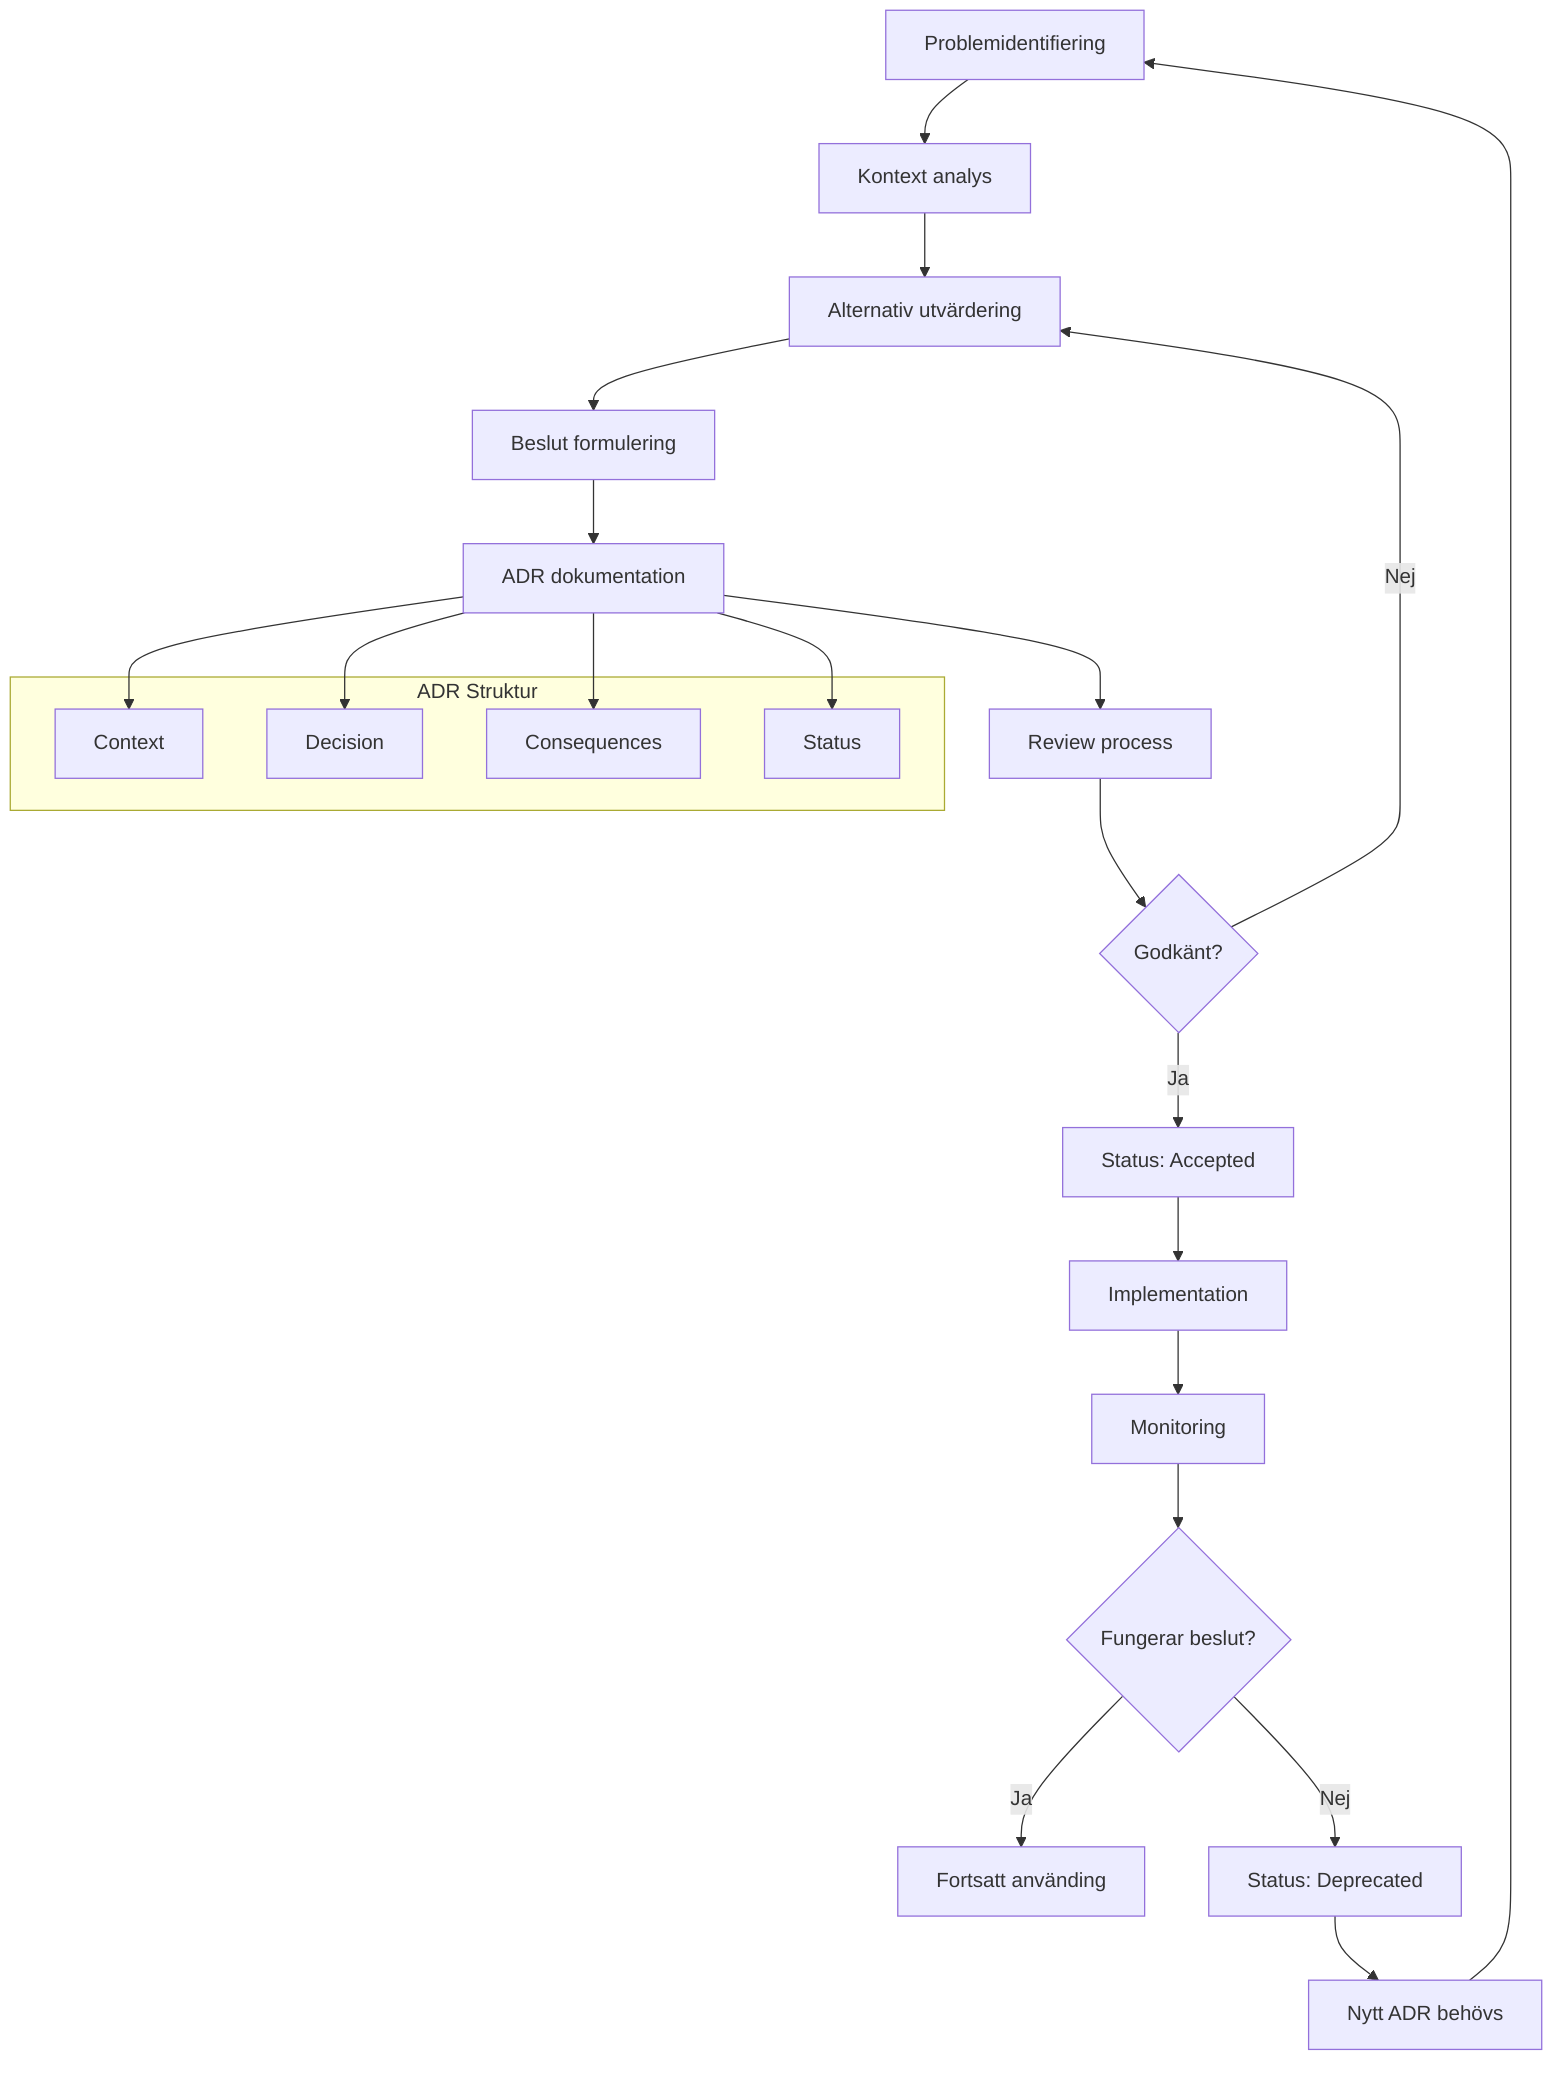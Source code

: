 graph TD
    A[Problemidentifiering] --> B[Kontext analys]
    B --> C[Alternativ utvärdering]
    C --> D[Beslut formulering]
    D --> E[ADR dokumentation]
    E --> F[Review process]
    F --> G{Godkänt?}
    G -->|Ja| H[Status: Accepted]
    G -->|Nej| C
    H --> I[Implementation]
    I --> J[Monitoring]
    J --> K{Fungerar beslut?}
    K -->|Ja| L[Fortsatt använding]
    K -->|Nej| M[Status: Deprecated]
    M --> N[Nytt ADR behövs]
    N --> A
    
    subgraph "ADR Struktur"
        E1[Context]
        E2[Decision]
        E3[Consequences]
        E4[Status]
    end
    
    E --> E1
    E --> E2
    E --> E3
    E --> E4